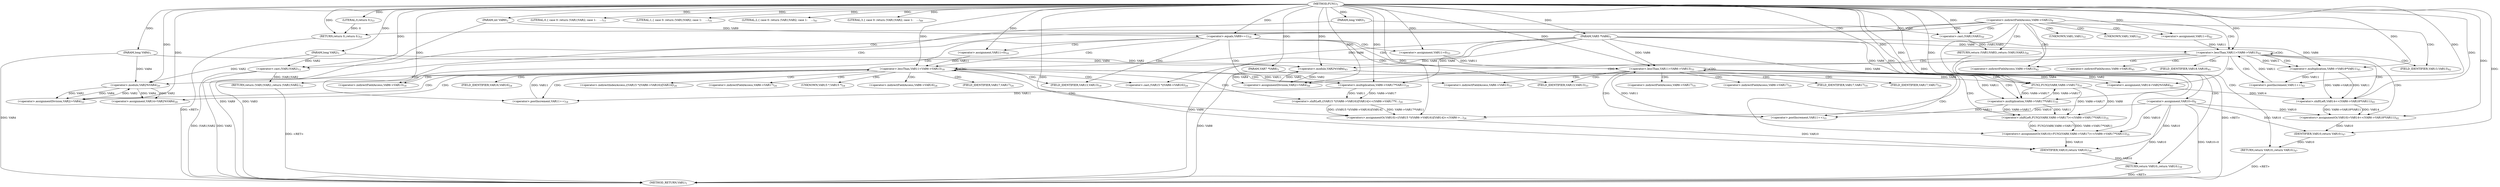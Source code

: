 digraph "FUN1" {  
"8" [label = <(METHOD,FUN1)<SUB>1</SUB>> ]
"148" [label = <(METHOD_RETURN,VAR1)<SUB>1</SUB>> ]
"9" [label = <(PARAM,long VAR2)<SUB>1</SUB>> ]
"10" [label = <(PARAM,long VAR3)<SUB>1</SUB>> ]
"11" [label = <(PARAM,long VAR4)<SUB>1</SUB>> ]
"12" [label = <(PARAM,VAR5 *VAR6)<SUB>3</SUB>> ]
"13" [label = <(PARAM,VAR7 *VAR8)<SUB>3</SUB>> ]
"14" [label = <(PARAM,int VAR9)<SUB>3</SUB>> ]
"17" [label = <(&lt;operator&gt;.assignment,VAR10=0)<SUB>6</SUB>> ]
"146" [label = <(RETURN,return 0;,return 0;)<SUB>53</SUB>> ]
"147" [label = <(LITERAL,0,return 0;)<SUB>53</SUB>> ]
"27" [label = <(LITERAL,0,{

 case 0:
 return (VAR1)VAR2;

 case 1:

    ...)<SUB>11</SUB>> ]
"28" [label = <(RETURN,return (VAR1)VAR2;,return (VAR1)VAR2;)<SUB>12</SUB>> ]
"33" [label = <(LITERAL,1,{

 case 0:
 return (VAR1)VAR2;

 case 1:

    ...)<SUB>14</SUB>> ]
"103" [label = <(RETURN,return VAR10;,return VAR10;)<SUB>39</SUB>> ]
"106" [label = <(LITERAL,2,{

 case 0:
 return (VAR1)VAR2;

 case 1:

    ...)<SUB>41</SUB>> ]
"138" [label = <(RETURN,return VAR10;,return VAR10;)<SUB>47</SUB>> ]
"141" [label = <(LITERAL,3,{

 case 0:
 return (VAR1)VAR2;

 case 1:

    ...)<SUB>49</SUB>> ]
"142" [label = <(RETURN,return (VAR1)VAR3;,return (VAR1)VAR3;)<SUB>50</SUB>> ]
"29" [label = <(&lt;operator&gt;.cast,(VAR1)VAR2)<SUB>12</SUB>> ]
"35" [label = <(&lt;operator&gt;.equals,VAR9==1)<SUB>16</SUB>> ]
"104" [label = <(IDENTIFIER,VAR10,return VAR10;)<SUB>39</SUB>> ]
"112" [label = <(&lt;operator&gt;.lessThan,VAR11&lt;VAR6-&gt;VAR13)<SUB>42</SUB>> ]
"117" [label = <(&lt;operator&gt;.postIncrement,VAR11++)<SUB>42</SUB>> ]
"139" [label = <(IDENTIFIER,VAR10,return VAR10;)<SUB>47</SUB>> ]
"143" [label = <(&lt;operator&gt;.cast,(VAR1)VAR3)<SUB>50</SUB>> ]
"109" [label = <(&lt;operator&gt;.assignment,VAR11=0)<SUB>42</SUB>> ]
"121" [label = <(&lt;operator&gt;.assignment,VAR14=VAR2%VAR4)<SUB>43</SUB>> ]
"126" [label = <(&lt;operator&gt;.assignmentDivision,VAR2/=VAR4)<SUB>44</SUB>> ]
"129" [label = <(&lt;operators&gt;.assignmentOr,VAR10|=VAR14&lt;&lt;(VAR6-&gt;VAR18*VAR11))<SUB>45</SUB>> ]
"44" [label = <(&lt;operator&gt;.lessThan,VAR11&lt;VAR6-&gt;VAR13)<SUB>18</SUB>> ]
"49" [label = <(&lt;operator&gt;.postIncrement,VAR11++)<SUB>18</SUB>> ]
"41" [label = <(&lt;operator&gt;.assignment,VAR11=0)<SUB>18</SUB>> ]
"53" [label = <(&lt;operator&gt;.assignment,VAR14=VAR2%VAR4)<SUB>20</SUB>> ]
"58" [label = <(&lt;operator&gt;.assignmentDivision,VAR2/=VAR4)<SUB>22</SUB>> ]
"61" [label = <(&lt;operators&gt;.assignmentOr,VAR10|=((VAR15 *)(VAR6-&gt;VAR16))[VAR14]&lt;&lt;(VAR6-&gt;...)<SUB>24</SUB>> ]
"83" [label = <(&lt;operator&gt;.lessThan,VAR11&lt;VAR6-&gt;VAR13)<SUB>33</SUB>> ]
"88" [label = <(&lt;operator&gt;.postIncrement,VAR11++)<SUB>33</SUB>> ]
"90" [label = <(&lt;operators&gt;.assignmentOr,VAR10|=FUN2(VAR8,VAR6-&gt;VAR17)&lt;&lt;(VAR6-&gt;VAR17*VAR11))<SUB>35</SUB>> ]
"123" [label = <(&lt;operator&gt;.modulo,VAR2%VAR4)<SUB>43</SUB>> ]
"131" [label = <(&lt;operator&gt;.shiftLeft,VAR14&lt;&lt;(VAR6-&gt;VAR18*VAR11))<SUB>45</SUB>> ]
"80" [label = <(&lt;operator&gt;.assignment,VAR11=0)<SUB>33</SUB>> ]
"133" [label = <(&lt;operator&gt;.multiplication,VAR6-&gt;VAR18*VAR11)<SUB>45</SUB>> ]
"55" [label = <(&lt;operator&gt;.modulo,VAR2%VAR4)<SUB>20</SUB>> ]
"63" [label = <(&lt;operator&gt;.shiftLeft,((VAR15 *)(VAR6-&gt;VAR16))[VAR14]&lt;&lt;(VAR6-&gt;VAR17*V...)<SUB>24</SUB>> ]
"92" [label = <(&lt;operator&gt;.shiftLeft,FUN2(VAR8,VAR6-&gt;VAR17)&lt;&lt;(VAR6-&gt;VAR17*VAR11))<SUB>35</SUB>> ]
"71" [label = <(&lt;operator&gt;.multiplication,VAR6-&gt;VAR17*VAR11)<SUB>24</SUB>> ]
"93" [label = <(FUN2,FUN2(VAR8,VAR6-&gt;VAR17))<SUB>35</SUB>> ]
"98" [label = <(&lt;operator&gt;.multiplication,VAR6-&gt;VAR17*VAR11)<SUB>35</SUB>> ]
"65" [label = <(&lt;operator&gt;.cast,(VAR15 *)(VAR6-&gt;VAR16))<SUB>24</SUB>> ]
"22" [label = <(&lt;operator&gt;.indirectFieldAccess,VAR6-&gt;VAR12)<SUB>9</SUB>> ]
"30" [label = <(UNKNOWN,VAR1,VAR1)<SUB>12</SUB>> ]
"114" [label = <(&lt;operator&gt;.indirectFieldAccess,VAR6-&gt;VAR13)<SUB>42</SUB>> ]
"144" [label = <(UNKNOWN,VAR1,VAR1)<SUB>50</SUB>> ]
"116" [label = <(FIELD_IDENTIFIER,VAR13,VAR13)<SUB>42</SUB>> ]
"46" [label = <(&lt;operator&gt;.indirectFieldAccess,VAR6-&gt;VAR13)<SUB>18</SUB>> ]
"48" [label = <(FIELD_IDENTIFIER,VAR13,VAR13)<SUB>18</SUB>> ]
"85" [label = <(&lt;operator&gt;.indirectFieldAccess,VAR6-&gt;VAR13)<SUB>33</SUB>> ]
"134" [label = <(&lt;operator&gt;.indirectFieldAccess,VAR6-&gt;VAR18)<SUB>45</SUB>> ]
"64" [label = <(&lt;operator&gt;.indirectIndexAccess,((VAR15 *)(VAR6-&gt;VAR16))[VAR14])<SUB>24</SUB>> ]
"87" [label = <(FIELD_IDENTIFIER,VAR13,VAR13)<SUB>33</SUB>> ]
"136" [label = <(FIELD_IDENTIFIER,VAR18,VAR18)<SUB>45</SUB>> ]
"72" [label = <(&lt;operator&gt;.indirectFieldAccess,VAR6-&gt;VAR17)<SUB>24</SUB>> ]
"95" [label = <(&lt;operator&gt;.indirectFieldAccess,VAR6-&gt;VAR17)<SUB>35</SUB>> ]
"99" [label = <(&lt;operator&gt;.indirectFieldAccess,VAR6-&gt;VAR17)<SUB>35</SUB>> ]
"66" [label = <(UNKNOWN,VAR15 *,VAR15 *)<SUB>24</SUB>> ]
"67" [label = <(&lt;operator&gt;.indirectFieldAccess,VAR6-&gt;VAR16)<SUB>24</SUB>> ]
"74" [label = <(FIELD_IDENTIFIER,VAR17,VAR17)<SUB>24</SUB>> ]
"97" [label = <(FIELD_IDENTIFIER,VAR17,VAR17)<SUB>35</SUB>> ]
"101" [label = <(FIELD_IDENTIFIER,VAR17,VAR17)<SUB>35</SUB>> ]
"69" [label = <(FIELD_IDENTIFIER,VAR16,VAR16)<SUB>24</SUB>> ]
  "142" -> "148"  [ label = "DDG: &lt;RET&gt;"] 
  "103" -> "148"  [ label = "DDG: &lt;RET&gt;"] 
  "146" -> "148"  [ label = "DDG: &lt;RET&gt;"] 
  "28" -> "148"  [ label = "DDG: &lt;RET&gt;"] 
  "138" -> "148"  [ label = "DDG: &lt;RET&gt;"] 
  "10" -> "148"  [ label = "DDG: VAR3"] 
  "11" -> "148"  [ label = "DDG: VAR4"] 
  "12" -> "148"  [ label = "DDG: VAR6"] 
  "13" -> "148"  [ label = "DDG: VAR8"] 
  "14" -> "148"  [ label = "DDG: VAR9"] 
  "17" -> "148"  [ label = "DDG: VAR10"] 
  "17" -> "148"  [ label = "DDG: VAR10=0"] 
  "29" -> "148"  [ label = "DDG: VAR2"] 
  "29" -> "148"  [ label = "DDG: (VAR1)VAR2"] 
  "8" -> "9"  [ label = "DDG: "] 
  "8" -> "10"  [ label = "DDG: "] 
  "8" -> "11"  [ label = "DDG: "] 
  "8" -> "12"  [ label = "DDG: "] 
  "8" -> "13"  [ label = "DDG: "] 
  "8" -> "14"  [ label = "DDG: "] 
  "8" -> "17"  [ label = "DDG: "] 
  "147" -> "146"  [ label = "DDG: 0"] 
  "8" -> "146"  [ label = "DDG: "] 
  "8" -> "147"  [ label = "DDG: "] 
  "8" -> "27"  [ label = "DDG: "] 
  "29" -> "28"  [ label = "DDG: (VAR1)VAR2"] 
  "8" -> "33"  [ label = "DDG: "] 
  "104" -> "103"  [ label = "DDG: VAR10"] 
  "8" -> "106"  [ label = "DDG: "] 
  "139" -> "138"  [ label = "DDG: VAR10"] 
  "8" -> "141"  [ label = "DDG: "] 
  "143" -> "142"  [ label = "DDG: (VAR1)VAR3"] 
  "9" -> "29"  [ label = "DDG: VAR2"] 
  "8" -> "29"  [ label = "DDG: "] 
  "17" -> "104"  [ label = "DDG: VAR10"] 
  "90" -> "104"  [ label = "DDG: VAR10"] 
  "61" -> "104"  [ label = "DDG: VAR10"] 
  "8" -> "104"  [ label = "DDG: "] 
  "17" -> "139"  [ label = "DDG: VAR10"] 
  "129" -> "139"  [ label = "DDG: VAR10"] 
  "8" -> "139"  [ label = "DDG: "] 
  "10" -> "143"  [ label = "DDG: VAR3"] 
  "8" -> "143"  [ label = "DDG: "] 
  "14" -> "35"  [ label = "DDG: VAR9"] 
  "8" -> "35"  [ label = "DDG: "] 
  "8" -> "109"  [ label = "DDG: "] 
  "109" -> "112"  [ label = "DDG: VAR11"] 
  "117" -> "112"  [ label = "DDG: VAR11"] 
  "8" -> "112"  [ label = "DDG: "] 
  "12" -> "112"  [ label = "DDG: VAR6"] 
  "133" -> "117"  [ label = "DDG: VAR11"] 
  "8" -> "117"  [ label = "DDG: "] 
  "123" -> "121"  [ label = "DDG: VAR2"] 
  "123" -> "121"  [ label = "DDG: VAR4"] 
  "123" -> "126"  [ label = "DDG: VAR4"] 
  "8" -> "126"  [ label = "DDG: "] 
  "131" -> "129"  [ label = "DDG: VAR14"] 
  "131" -> "129"  [ label = "DDG: VAR6-&gt;VAR18*VAR11"] 
  "123" -> "126"  [ label = "DDG: VAR2"] 
  "17" -> "129"  [ label = "DDG: VAR10"] 
  "8" -> "129"  [ label = "DDG: "] 
  "8" -> "41"  [ label = "DDG: "] 
  "41" -> "44"  [ label = "DDG: VAR11"] 
  "49" -> "44"  [ label = "DDG: VAR11"] 
  "8" -> "44"  [ label = "DDG: "] 
  "12" -> "44"  [ label = "DDG: VAR6"] 
  "71" -> "49"  [ label = "DDG: VAR11"] 
  "8" -> "49"  [ label = "DDG: "] 
  "55" -> "53"  [ label = "DDG: VAR2"] 
  "55" -> "53"  [ label = "DDG: VAR4"] 
  "55" -> "58"  [ label = "DDG: VAR4"] 
  "8" -> "58"  [ label = "DDG: "] 
  "63" -> "61"  [ label = "DDG: ((VAR15 *)(VAR6-&gt;VAR16))[VAR14]"] 
  "63" -> "61"  [ label = "DDG: VAR6-&gt;VAR17*VAR11"] 
  "92" -> "90"  [ label = "DDG: FUN2(VAR8,VAR6-&gt;VAR17)"] 
  "92" -> "90"  [ label = "DDG: VAR6-&gt;VAR17*VAR11"] 
  "9" -> "123"  [ label = "DDG: VAR2"] 
  "126" -> "123"  [ label = "DDG: VAR2"] 
  "8" -> "123"  [ label = "DDG: "] 
  "11" -> "123"  [ label = "DDG: VAR4"] 
  "121" -> "131"  [ label = "DDG: VAR14"] 
  "8" -> "131"  [ label = "DDG: "] 
  "133" -> "131"  [ label = "DDG: VAR6-&gt;VAR18"] 
  "133" -> "131"  [ label = "DDG: VAR11"] 
  "55" -> "58"  [ label = "DDG: VAR2"] 
  "17" -> "61"  [ label = "DDG: VAR10"] 
  "8" -> "61"  [ label = "DDG: "] 
  "8" -> "80"  [ label = "DDG: "] 
  "80" -> "83"  [ label = "DDG: VAR11"] 
  "88" -> "83"  [ label = "DDG: VAR11"] 
  "8" -> "83"  [ label = "DDG: "] 
  "12" -> "83"  [ label = "DDG: VAR6"] 
  "98" -> "88"  [ label = "DDG: VAR11"] 
  "8" -> "88"  [ label = "DDG: "] 
  "17" -> "90"  [ label = "DDG: VAR10"] 
  "8" -> "90"  [ label = "DDG: "] 
  "12" -> "133"  [ label = "DDG: VAR6"] 
  "112" -> "133"  [ label = "DDG: VAR11"] 
  "8" -> "133"  [ label = "DDG: "] 
  "9" -> "55"  [ label = "DDG: VAR2"] 
  "58" -> "55"  [ label = "DDG: VAR2"] 
  "8" -> "55"  [ label = "DDG: "] 
  "11" -> "55"  [ label = "DDG: VAR4"] 
  "71" -> "63"  [ label = "DDG: VAR6-&gt;VAR17"] 
  "71" -> "63"  [ label = "DDG: VAR11"] 
  "93" -> "92"  [ label = "DDG: VAR8"] 
  "93" -> "92"  [ label = "DDG: VAR6-&gt;VAR17"] 
  "98" -> "92"  [ label = "DDG: VAR6-&gt;VAR17"] 
  "98" -> "92"  [ label = "DDG: VAR11"] 
  "12" -> "71"  [ label = "DDG: VAR6"] 
  "44" -> "71"  [ label = "DDG: VAR11"] 
  "8" -> "71"  [ label = "DDG: "] 
  "13" -> "93"  [ label = "DDG: VAR8"] 
  "8" -> "93"  [ label = "DDG: "] 
  "12" -> "93"  [ label = "DDG: VAR6"] 
  "98" -> "93"  [ label = "DDG: VAR6-&gt;VAR17"] 
  "12" -> "98"  [ label = "DDG: VAR6"] 
  "93" -> "98"  [ label = "DDG: VAR6-&gt;VAR17"] 
  "83" -> "98"  [ label = "DDG: VAR11"] 
  "8" -> "98"  [ label = "DDG: "] 
  "12" -> "65"  [ label = "DDG: VAR6"] 
  "22" -> "30"  [ label = "CDG: "] 
  "22" -> "146"  [ label = "CDG: "] 
  "22" -> "114"  [ label = "CDG: "] 
  "22" -> "103"  [ label = "CDG: "] 
  "22" -> "144"  [ label = "CDG: "] 
  "22" -> "112"  [ label = "CDG: "] 
  "22" -> "138"  [ label = "CDG: "] 
  "22" -> "35"  [ label = "CDG: "] 
  "22" -> "28"  [ label = "CDG: "] 
  "22" -> "116"  [ label = "CDG: "] 
  "22" -> "142"  [ label = "CDG: "] 
  "22" -> "29"  [ label = "CDG: "] 
  "22" -> "143"  [ label = "CDG: "] 
  "22" -> "109"  [ label = "CDG: "] 
  "35" -> "85"  [ label = "CDG: "] 
  "35" -> "87"  [ label = "CDG: "] 
  "35" -> "44"  [ label = "CDG: "] 
  "35" -> "80"  [ label = "CDG: "] 
  "35" -> "48"  [ label = "CDG: "] 
  "35" -> "46"  [ label = "CDG: "] 
  "35" -> "83"  [ label = "CDG: "] 
  "35" -> "41"  [ label = "CDG: "] 
  "112" -> "136"  [ label = "CDG: "] 
  "112" -> "114"  [ label = "CDG: "] 
  "112" -> "131"  [ label = "CDG: "] 
  "112" -> "121"  [ label = "CDG: "] 
  "112" -> "112"  [ label = "CDG: "] 
  "112" -> "129"  [ label = "CDG: "] 
  "112" -> "134"  [ label = "CDG: "] 
  "112" -> "116"  [ label = "CDG: "] 
  "112" -> "123"  [ label = "CDG: "] 
  "112" -> "126"  [ label = "CDG: "] 
  "112" -> "117"  [ label = "CDG: "] 
  "112" -> "133"  [ label = "CDG: "] 
  "44" -> "64"  [ label = "CDG: "] 
  "44" -> "69"  [ label = "CDG: "] 
  "44" -> "67"  [ label = "CDG: "] 
  "44" -> "74"  [ label = "CDG: "] 
  "44" -> "44"  [ label = "CDG: "] 
  "44" -> "58"  [ label = "CDG: "] 
  "44" -> "61"  [ label = "CDG: "] 
  "44" -> "48"  [ label = "CDG: "] 
  "44" -> "49"  [ label = "CDG: "] 
  "44" -> "66"  [ label = "CDG: "] 
  "44" -> "46"  [ label = "CDG: "] 
  "44" -> "72"  [ label = "CDG: "] 
  "44" -> "65"  [ label = "CDG: "] 
  "44" -> "71"  [ label = "CDG: "] 
  "44" -> "53"  [ label = "CDG: "] 
  "44" -> "63"  [ label = "CDG: "] 
  "44" -> "55"  [ label = "CDG: "] 
  "83" -> "98"  [ label = "CDG: "] 
  "83" -> "85"  [ label = "CDG: "] 
  "83" -> "95"  [ label = "CDG: "] 
  "83" -> "92"  [ label = "CDG: "] 
  "83" -> "87"  [ label = "CDG: "] 
  "83" -> "97"  [ label = "CDG: "] 
  "83" -> "93"  [ label = "CDG: "] 
  "83" -> "101"  [ label = "CDG: "] 
  "83" -> "90"  [ label = "CDG: "] 
  "83" -> "88"  [ label = "CDG: "] 
  "83" -> "99"  [ label = "CDG: "] 
  "83" -> "83"  [ label = "CDG: "] 
}
